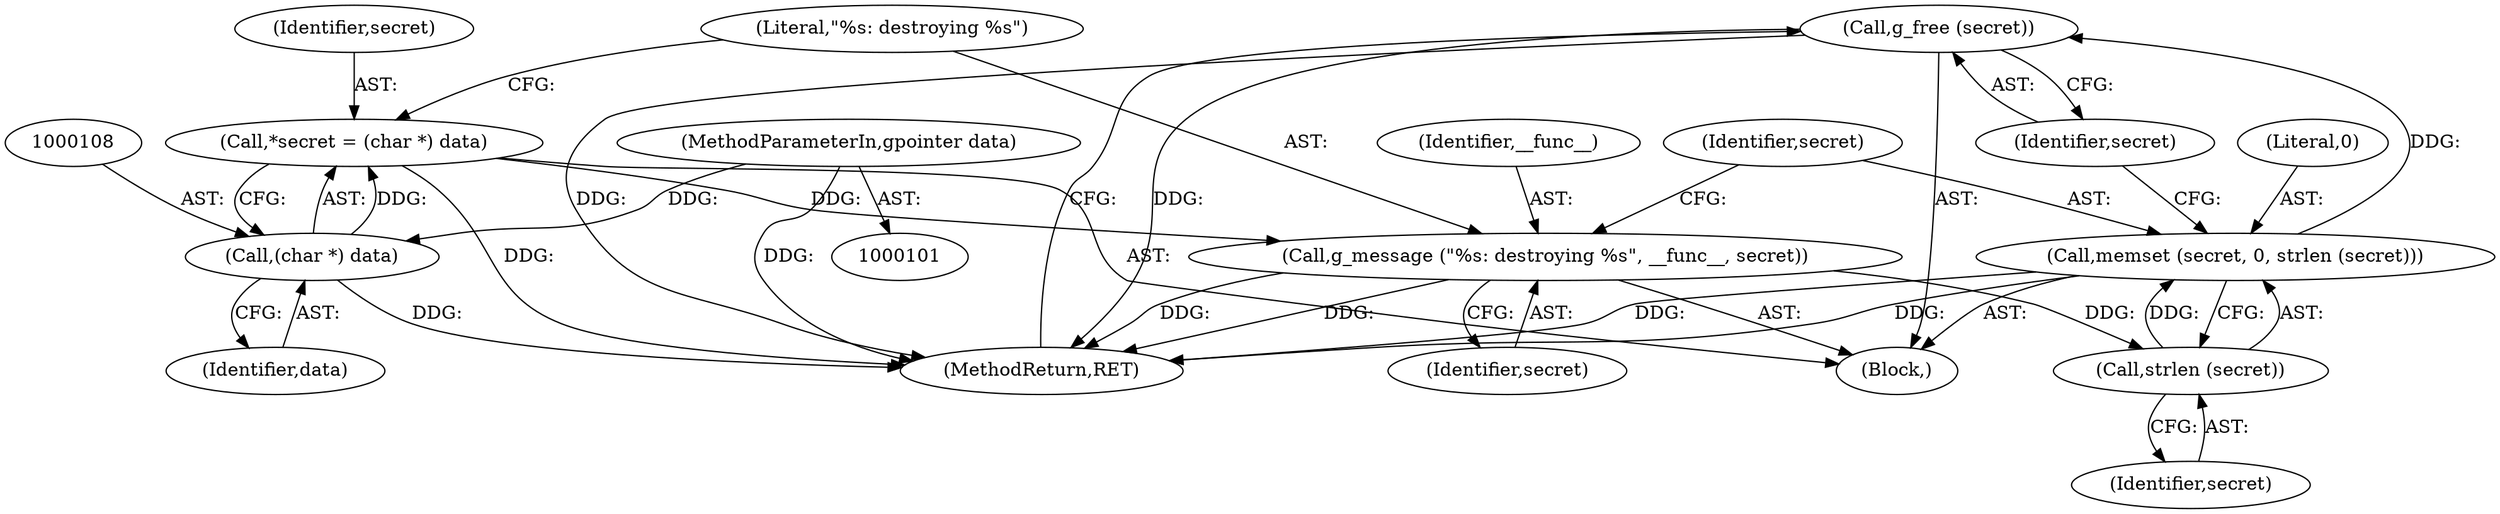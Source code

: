 digraph "1_NetworkManager_78ce088843d59d4494965bfc40b30a2e63d065f6@API" {
"1000119" [label="(Call,g_free (secret))"];
"1000114" [label="(Call,memset (secret, 0, strlen (secret)))"];
"1000117" [label="(Call,strlen (secret))"];
"1000110" [label="(Call,g_message (\"%s: destroying %s\", __func__, secret))"];
"1000105" [label="(Call,*secret = (char *) data)"];
"1000107" [label="(Call,(char *) data)"];
"1000102" [label="(MethodParameterIn,gpointer data)"];
"1000109" [label="(Identifier,data)"];
"1000102" [label="(MethodParameterIn,gpointer data)"];
"1000106" [label="(Identifier,secret)"];
"1000117" [label="(Call,strlen (secret))"];
"1000118" [label="(Identifier,secret)"];
"1000110" [label="(Call,g_message (\"%s: destroying %s\", __func__, secret))"];
"1000105" [label="(Call,*secret = (char *) data)"];
"1000112" [label="(Identifier,__func__)"];
"1000116" [label="(Literal,0)"];
"1000120" [label="(Identifier,secret)"];
"1000119" [label="(Call,g_free (secret))"];
"1000113" [label="(Identifier,secret)"];
"1000121" [label="(MethodReturn,RET)"];
"1000111" [label="(Literal,\"%s: destroying %s\")"];
"1000103" [label="(Block,)"];
"1000114" [label="(Call,memset (secret, 0, strlen (secret)))"];
"1000107" [label="(Call,(char *) data)"];
"1000115" [label="(Identifier,secret)"];
"1000119" -> "1000103"  [label="AST: "];
"1000119" -> "1000120"  [label="CFG: "];
"1000120" -> "1000119"  [label="AST: "];
"1000121" -> "1000119"  [label="CFG: "];
"1000119" -> "1000121"  [label="DDG: "];
"1000119" -> "1000121"  [label="DDG: "];
"1000114" -> "1000119"  [label="DDG: "];
"1000114" -> "1000103"  [label="AST: "];
"1000114" -> "1000117"  [label="CFG: "];
"1000115" -> "1000114"  [label="AST: "];
"1000116" -> "1000114"  [label="AST: "];
"1000117" -> "1000114"  [label="AST: "];
"1000120" -> "1000114"  [label="CFG: "];
"1000114" -> "1000121"  [label="DDG: "];
"1000114" -> "1000121"  [label="DDG: "];
"1000117" -> "1000114"  [label="DDG: "];
"1000117" -> "1000118"  [label="CFG: "];
"1000118" -> "1000117"  [label="AST: "];
"1000110" -> "1000117"  [label="DDG: "];
"1000110" -> "1000103"  [label="AST: "];
"1000110" -> "1000113"  [label="CFG: "];
"1000111" -> "1000110"  [label="AST: "];
"1000112" -> "1000110"  [label="AST: "];
"1000113" -> "1000110"  [label="AST: "];
"1000115" -> "1000110"  [label="CFG: "];
"1000110" -> "1000121"  [label="DDG: "];
"1000110" -> "1000121"  [label="DDG: "];
"1000105" -> "1000110"  [label="DDG: "];
"1000105" -> "1000103"  [label="AST: "];
"1000105" -> "1000107"  [label="CFG: "];
"1000106" -> "1000105"  [label="AST: "];
"1000107" -> "1000105"  [label="AST: "];
"1000111" -> "1000105"  [label="CFG: "];
"1000105" -> "1000121"  [label="DDG: "];
"1000107" -> "1000105"  [label="DDG: "];
"1000107" -> "1000109"  [label="CFG: "];
"1000108" -> "1000107"  [label="AST: "];
"1000109" -> "1000107"  [label="AST: "];
"1000107" -> "1000121"  [label="DDG: "];
"1000102" -> "1000107"  [label="DDG: "];
"1000102" -> "1000101"  [label="AST: "];
"1000102" -> "1000121"  [label="DDG: "];
}

